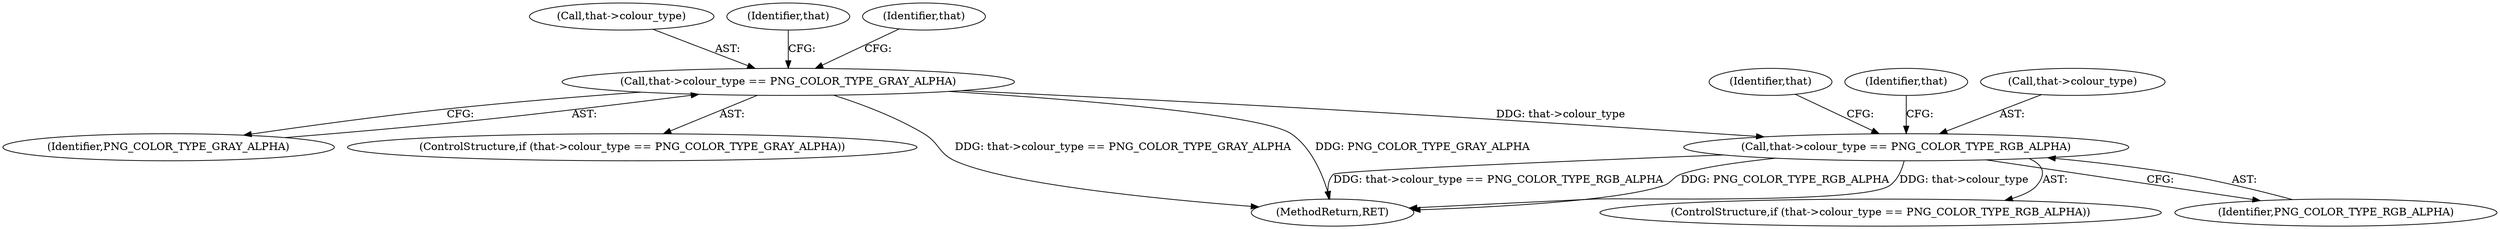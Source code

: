 digraph "0_Android_9d4853418ab2f754c2b63e091c29c5529b8b86ca_86@pointer" {
"1000119" [label="(Call,that->colour_type == PNG_COLOR_TYPE_RGB_ALPHA)"];
"1000107" [label="(Call,that->colour_type == PNG_COLOR_TYPE_GRAY_ALPHA)"];
"1000108" [label="(Call,that->colour_type)"];
"1000123" [label="(Identifier,PNG_COLOR_TYPE_RGB_ALPHA)"];
"1000146" [label="(MethodReturn,RET)"];
"1000121" [label="(Identifier,that)"];
"1000114" [label="(Identifier,that)"];
"1000126" [label="(Identifier,that)"];
"1000119" [label="(Call,that->colour_type == PNG_COLOR_TYPE_RGB_ALPHA)"];
"1000111" [label="(Identifier,PNG_COLOR_TYPE_GRAY_ALPHA)"];
"1000118" [label="(ControlStructure,if (that->colour_type == PNG_COLOR_TYPE_RGB_ALPHA))"];
"1000106" [label="(ControlStructure,if (that->colour_type == PNG_COLOR_TYPE_GRAY_ALPHA))"];
"1000131" [label="(Identifier,that)"];
"1000107" [label="(Call,that->colour_type == PNG_COLOR_TYPE_GRAY_ALPHA)"];
"1000120" [label="(Call,that->colour_type)"];
"1000119" -> "1000118"  [label="AST: "];
"1000119" -> "1000123"  [label="CFG: "];
"1000120" -> "1000119"  [label="AST: "];
"1000123" -> "1000119"  [label="AST: "];
"1000126" -> "1000119"  [label="CFG: "];
"1000131" -> "1000119"  [label="CFG: "];
"1000119" -> "1000146"  [label="DDG: that->colour_type == PNG_COLOR_TYPE_RGB_ALPHA"];
"1000119" -> "1000146"  [label="DDG: PNG_COLOR_TYPE_RGB_ALPHA"];
"1000119" -> "1000146"  [label="DDG: that->colour_type"];
"1000107" -> "1000119"  [label="DDG: that->colour_type"];
"1000107" -> "1000106"  [label="AST: "];
"1000107" -> "1000111"  [label="CFG: "];
"1000108" -> "1000107"  [label="AST: "];
"1000111" -> "1000107"  [label="AST: "];
"1000114" -> "1000107"  [label="CFG: "];
"1000121" -> "1000107"  [label="CFG: "];
"1000107" -> "1000146"  [label="DDG: that->colour_type == PNG_COLOR_TYPE_GRAY_ALPHA"];
"1000107" -> "1000146"  [label="DDG: PNG_COLOR_TYPE_GRAY_ALPHA"];
}
